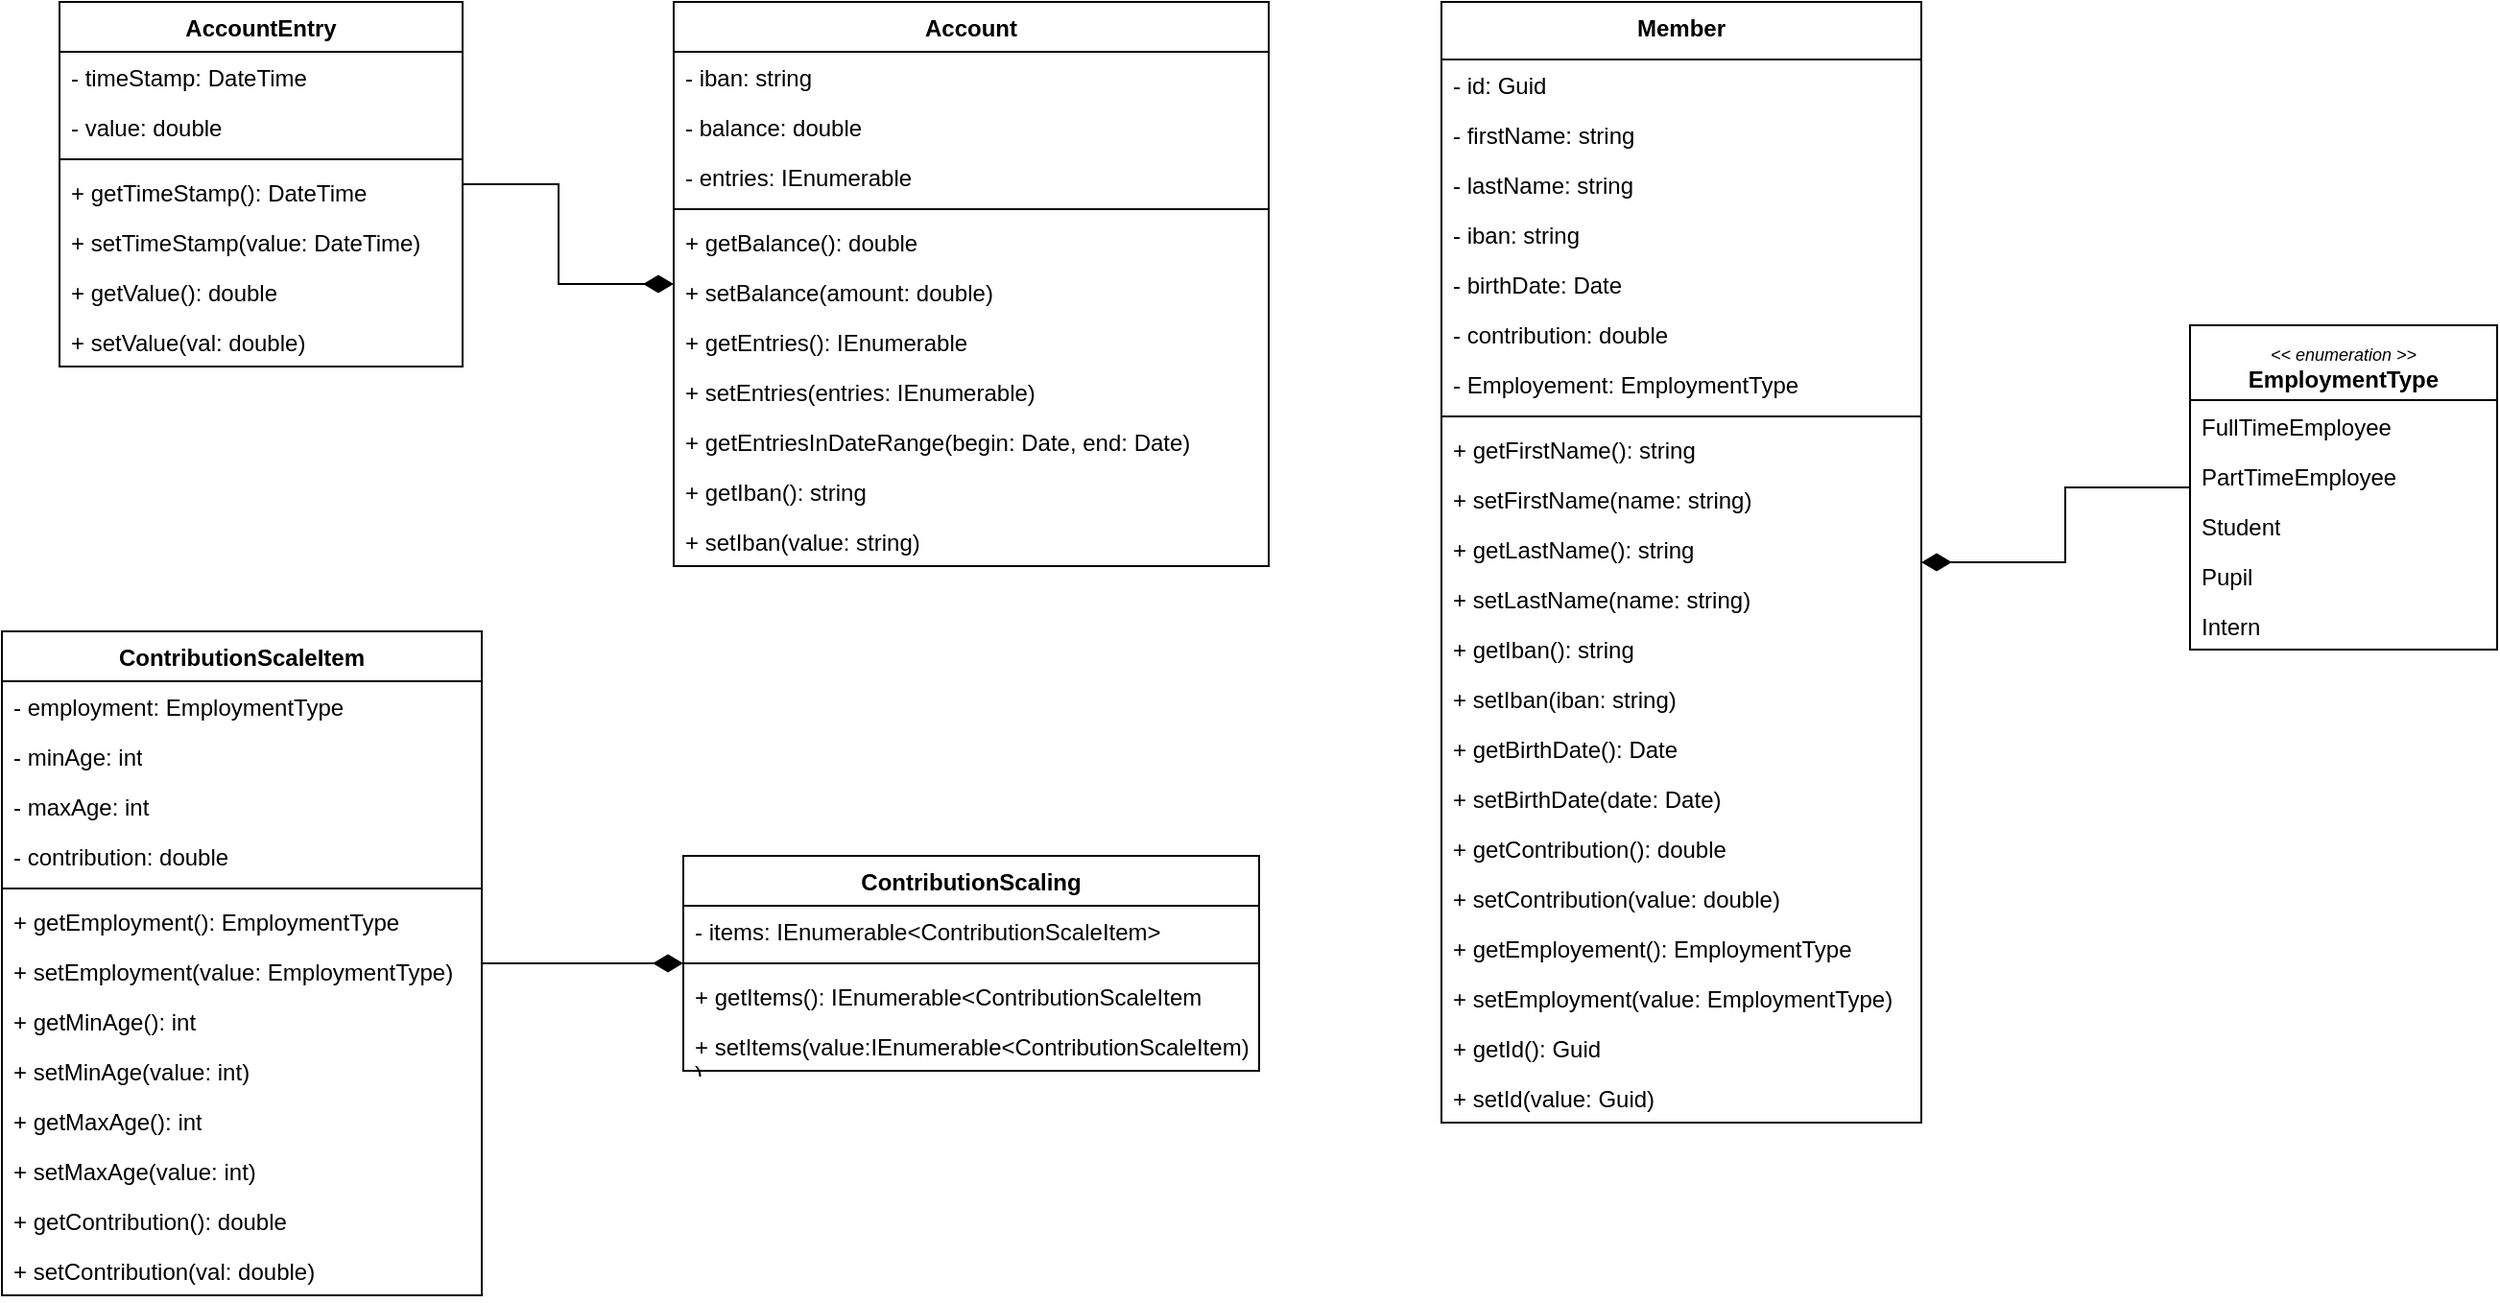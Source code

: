 <mxfile version="22.1.16" type="device">
  <diagram name="Page-1" id="3UGfqpSkEmoeIo3SocfT">
    <mxGraphModel dx="1816" dy="514" grid="1" gridSize="10" guides="1" tooltips="1" connect="1" arrows="1" fold="1" page="1" pageScale="1" pageWidth="827" pageHeight="1169" math="0" shadow="0">
      <root>
        <mxCell id="0" />
        <mxCell id="1" parent="0" />
        <mxCell id="c9hrzuOqn92rKUBjG_E1-17" value="Member" style="swimlane;fontStyle=1;align=center;verticalAlign=top;childLayout=stackLayout;horizontal=1;startSize=30;horizontalStack=0;resizeParent=1;resizeParentMax=0;resizeLast=0;collapsible=1;marginBottom=0;whiteSpace=wrap;html=1;" parent="1" vertex="1">
          <mxGeometry x="190" y="140" width="250" height="584" as="geometry">
            <mxRectangle x="334" y="240" width="70" height="30" as="alternateBounds" />
          </mxGeometry>
        </mxCell>
        <mxCell id="THmzbvR01mty7QHqaG7T-1" value="- id: Guid" style="text;strokeColor=none;fillColor=none;align=left;verticalAlign=top;spacingLeft=4;spacingRight=4;overflow=hidden;rotatable=0;points=[[0,0.5],[1,0.5]];portConstraint=eastwest;whiteSpace=wrap;html=1;" parent="c9hrzuOqn92rKUBjG_E1-17" vertex="1">
          <mxGeometry y="30" width="250" height="26" as="geometry" />
        </mxCell>
        <mxCell id="c9hrzuOqn92rKUBjG_E1-18" value="- firstName: string" style="text;strokeColor=none;fillColor=none;align=left;verticalAlign=top;spacingLeft=4;spacingRight=4;overflow=hidden;rotatable=0;points=[[0,0.5],[1,0.5]];portConstraint=eastwest;whiteSpace=wrap;html=1;" parent="c9hrzuOqn92rKUBjG_E1-17" vertex="1">
          <mxGeometry y="56" width="250" height="26" as="geometry" />
        </mxCell>
        <mxCell id="c9hrzuOqn92rKUBjG_E1-25" value="- lastName: string" style="text;strokeColor=none;fillColor=none;align=left;verticalAlign=top;spacingLeft=4;spacingRight=4;overflow=hidden;rotatable=0;points=[[0,0.5],[1,0.5]];portConstraint=eastwest;whiteSpace=wrap;html=1;" parent="c9hrzuOqn92rKUBjG_E1-17" vertex="1">
          <mxGeometry y="82" width="250" height="26" as="geometry" />
        </mxCell>
        <mxCell id="c9hrzuOqn92rKUBjG_E1-26" value="- iban: string" style="text;strokeColor=none;fillColor=none;align=left;verticalAlign=top;spacingLeft=4;spacingRight=4;overflow=hidden;rotatable=0;points=[[0,0.5],[1,0.5]];portConstraint=eastwest;whiteSpace=wrap;html=1;" parent="c9hrzuOqn92rKUBjG_E1-17" vertex="1">
          <mxGeometry y="108" width="250" height="26" as="geometry" />
        </mxCell>
        <mxCell id="c9hrzuOqn92rKUBjG_E1-29" value="- birthDate: Date" style="text;strokeColor=none;fillColor=none;align=left;verticalAlign=top;spacingLeft=4;spacingRight=4;overflow=hidden;rotatable=0;points=[[0,0.5],[1,0.5]];portConstraint=eastwest;whiteSpace=wrap;html=1;" parent="c9hrzuOqn92rKUBjG_E1-17" vertex="1">
          <mxGeometry y="134" width="250" height="26" as="geometry" />
        </mxCell>
        <mxCell id="VNLOEZIUipvBL4JHx6kv-1" value="- contribution: double" style="text;strokeColor=none;fillColor=none;align=left;verticalAlign=top;spacingLeft=4;spacingRight=4;overflow=hidden;rotatable=0;points=[[0,0.5],[1,0.5]];portConstraint=eastwest;whiteSpace=wrap;html=1;" parent="c9hrzuOqn92rKUBjG_E1-17" vertex="1">
          <mxGeometry y="160" width="250" height="26" as="geometry" />
        </mxCell>
        <mxCell id="JQuOyQ6E8V43TqgNk2PF-10" value="- Employement: EmploymentType" style="text;strokeColor=none;fillColor=none;align=left;verticalAlign=top;spacingLeft=4;spacingRight=4;overflow=hidden;rotatable=0;points=[[0,0.5],[1,0.5]];portConstraint=eastwest;whiteSpace=wrap;html=1;" parent="c9hrzuOqn92rKUBjG_E1-17" vertex="1">
          <mxGeometry y="186" width="250" height="26" as="geometry" />
        </mxCell>
        <mxCell id="c9hrzuOqn92rKUBjG_E1-19" value="" style="line;strokeWidth=1;fillColor=none;align=left;verticalAlign=middle;spacingTop=-1;spacingLeft=3;spacingRight=3;rotatable=0;labelPosition=right;points=[];portConstraint=eastwest;strokeColor=inherit;" parent="c9hrzuOqn92rKUBjG_E1-17" vertex="1">
          <mxGeometry y="212" width="250" height="8" as="geometry" />
        </mxCell>
        <mxCell id="c9hrzuOqn92rKUBjG_E1-20" value="+ getFirstName(): string" style="text;strokeColor=none;fillColor=none;align=left;verticalAlign=top;spacingLeft=4;spacingRight=4;overflow=hidden;rotatable=0;points=[[0,0.5],[1,0.5]];portConstraint=eastwest;whiteSpace=wrap;html=1;" parent="c9hrzuOqn92rKUBjG_E1-17" vertex="1">
          <mxGeometry y="220" width="250" height="26" as="geometry" />
        </mxCell>
        <mxCell id="c9hrzuOqn92rKUBjG_E1-66" value="+ setFirstName(name: string)" style="text;strokeColor=none;fillColor=none;align=left;verticalAlign=top;spacingLeft=4;spacingRight=4;overflow=hidden;rotatable=0;points=[[0,0.5],[1,0.5]];portConstraint=eastwest;whiteSpace=wrap;html=1;" parent="c9hrzuOqn92rKUBjG_E1-17" vertex="1">
          <mxGeometry y="246" width="250" height="26" as="geometry" />
        </mxCell>
        <mxCell id="c9hrzuOqn92rKUBjG_E1-67" value="+ getLastName(): string" style="text;strokeColor=none;fillColor=none;align=left;verticalAlign=top;spacingLeft=4;spacingRight=4;overflow=hidden;rotatable=0;points=[[0,0.5],[1,0.5]];portConstraint=eastwest;whiteSpace=wrap;html=1;" parent="c9hrzuOqn92rKUBjG_E1-17" vertex="1">
          <mxGeometry y="272" width="250" height="26" as="geometry" />
        </mxCell>
        <mxCell id="c9hrzuOqn92rKUBjG_E1-68" value="+ setLastName(name: string)" style="text;strokeColor=none;fillColor=none;align=left;verticalAlign=top;spacingLeft=4;spacingRight=4;overflow=hidden;rotatable=0;points=[[0,0.5],[1,0.5]];portConstraint=eastwest;whiteSpace=wrap;html=1;" parent="c9hrzuOqn92rKUBjG_E1-17" vertex="1">
          <mxGeometry y="298" width="250" height="26" as="geometry" />
        </mxCell>
        <mxCell id="c9hrzuOqn92rKUBjG_E1-69" value="+ getIban(): string" style="text;strokeColor=none;fillColor=none;align=left;verticalAlign=top;spacingLeft=4;spacingRight=4;overflow=hidden;rotatable=0;points=[[0,0.5],[1,0.5]];portConstraint=eastwest;whiteSpace=wrap;html=1;" parent="c9hrzuOqn92rKUBjG_E1-17" vertex="1">
          <mxGeometry y="324" width="250" height="26" as="geometry" />
        </mxCell>
        <mxCell id="c9hrzuOqn92rKUBjG_E1-70" value="+ setIban(iban: string)" style="text;strokeColor=none;fillColor=none;align=left;verticalAlign=top;spacingLeft=4;spacingRight=4;overflow=hidden;rotatable=0;points=[[0,0.5],[1,0.5]];portConstraint=eastwest;whiteSpace=wrap;html=1;" parent="c9hrzuOqn92rKUBjG_E1-17" vertex="1">
          <mxGeometry y="350" width="250" height="26" as="geometry" />
        </mxCell>
        <mxCell id="c9hrzuOqn92rKUBjG_E1-71" value="+ getBirthDate(): Date" style="text;strokeColor=none;fillColor=none;align=left;verticalAlign=top;spacingLeft=4;spacingRight=4;overflow=hidden;rotatable=0;points=[[0,0.5],[1,0.5]];portConstraint=eastwest;whiteSpace=wrap;html=1;" parent="c9hrzuOqn92rKUBjG_E1-17" vertex="1">
          <mxGeometry y="376" width="250" height="26" as="geometry" />
        </mxCell>
        <mxCell id="c9hrzuOqn92rKUBjG_E1-72" value="+ setBirthDate(date: Date)" style="text;strokeColor=none;fillColor=none;align=left;verticalAlign=top;spacingLeft=4;spacingRight=4;overflow=hidden;rotatable=0;points=[[0,0.5],[1,0.5]];portConstraint=eastwest;whiteSpace=wrap;html=1;" parent="c9hrzuOqn92rKUBjG_E1-17" vertex="1">
          <mxGeometry y="402" width="250" height="26" as="geometry" />
        </mxCell>
        <mxCell id="c9hrzuOqn92rKUBjG_E1-73" value="+ getContribution(): double" style="text;strokeColor=none;fillColor=none;align=left;verticalAlign=top;spacingLeft=4;spacingRight=4;overflow=hidden;rotatable=0;points=[[0,0.5],[1,0.5]];portConstraint=eastwest;whiteSpace=wrap;html=1;" parent="c9hrzuOqn92rKUBjG_E1-17" vertex="1">
          <mxGeometry y="428" width="250" height="26" as="geometry" />
        </mxCell>
        <mxCell id="JQuOyQ6E8V43TqgNk2PF-1" value="+ setContribution(value: double)" style="text;strokeColor=none;fillColor=none;align=left;verticalAlign=top;spacingLeft=4;spacingRight=4;overflow=hidden;rotatable=0;points=[[0,0.5],[1,0.5]];portConstraint=eastwest;whiteSpace=wrap;html=1;" parent="c9hrzuOqn92rKUBjG_E1-17" vertex="1">
          <mxGeometry y="454" width="250" height="26" as="geometry" />
        </mxCell>
        <mxCell id="JQuOyQ6E8V43TqgNk2PF-13" value="+ getEmployement(): EmploymentType" style="text;strokeColor=none;fillColor=none;align=left;verticalAlign=top;spacingLeft=4;spacingRight=4;overflow=hidden;rotatable=0;points=[[0,0.5],[1,0.5]];portConstraint=eastwest;whiteSpace=wrap;html=1;" parent="c9hrzuOqn92rKUBjG_E1-17" vertex="1">
          <mxGeometry y="480" width="250" height="26" as="geometry" />
        </mxCell>
        <mxCell id="JQuOyQ6E8V43TqgNk2PF-14" value="+ setEmployment(value: EmploymentType)" style="text;strokeColor=none;fillColor=none;align=left;verticalAlign=top;spacingLeft=4;spacingRight=4;overflow=hidden;rotatable=0;points=[[0,0.5],[1,0.5]];portConstraint=eastwest;whiteSpace=wrap;html=1;" parent="c9hrzuOqn92rKUBjG_E1-17" vertex="1">
          <mxGeometry y="506" width="250" height="26" as="geometry" />
        </mxCell>
        <mxCell id="THmzbvR01mty7QHqaG7T-3" value="+ getId(): Guid" style="text;strokeColor=none;fillColor=none;align=left;verticalAlign=top;spacingLeft=4;spacingRight=4;overflow=hidden;rotatable=0;points=[[0,0.5],[1,0.5]];portConstraint=eastwest;whiteSpace=wrap;html=1;" parent="c9hrzuOqn92rKUBjG_E1-17" vertex="1">
          <mxGeometry y="532" width="250" height="26" as="geometry" />
        </mxCell>
        <mxCell id="THmzbvR01mty7QHqaG7T-2" value="+ setId(value: Guid)" style="text;strokeColor=none;fillColor=none;align=left;verticalAlign=top;spacingLeft=4;spacingRight=4;overflow=hidden;rotatable=0;points=[[0,0.5],[1,0.5]];portConstraint=eastwest;whiteSpace=wrap;html=1;" parent="c9hrzuOqn92rKUBjG_E1-17" vertex="1">
          <mxGeometry y="558" width="250" height="26" as="geometry" />
        </mxCell>
        <mxCell id="c9hrzuOqn92rKUBjG_E1-79" value="Account" style="swimlane;fontStyle=1;align=center;verticalAlign=top;childLayout=stackLayout;horizontal=1;startSize=26;horizontalStack=0;resizeParent=1;resizeParentMax=0;resizeLast=0;collapsible=1;marginBottom=0;whiteSpace=wrap;html=1;" parent="1" vertex="1">
          <mxGeometry x="-210" y="140" width="310" height="294" as="geometry">
            <mxRectangle x="334" y="240" width="70" height="30" as="alternateBounds" />
          </mxGeometry>
        </mxCell>
        <mxCell id="4D_gzZ1hdatRKmwy4v0Z-1" value="- iban: string" style="text;strokeColor=none;fillColor=none;align=left;verticalAlign=top;spacingLeft=4;spacingRight=4;overflow=hidden;rotatable=0;points=[[0,0.5],[1,0.5]];portConstraint=eastwest;whiteSpace=wrap;html=1;" parent="c9hrzuOqn92rKUBjG_E1-79" vertex="1">
          <mxGeometry y="26" width="310" height="26" as="geometry" />
        </mxCell>
        <mxCell id="c9hrzuOqn92rKUBjG_E1-80" value="- balance: double" style="text;strokeColor=none;fillColor=none;align=left;verticalAlign=top;spacingLeft=4;spacingRight=4;overflow=hidden;rotatable=0;points=[[0,0.5],[1,0.5]];portConstraint=eastwest;whiteSpace=wrap;html=1;" parent="c9hrzuOqn92rKUBjG_E1-79" vertex="1">
          <mxGeometry y="52" width="310" height="26" as="geometry" />
        </mxCell>
        <mxCell id="JQuOyQ6E8V43TqgNk2PF-25" value="- entries: IEnumerable" style="text;strokeColor=none;fillColor=none;align=left;verticalAlign=top;spacingLeft=4;spacingRight=4;overflow=hidden;rotatable=0;points=[[0,0.5],[1,0.5]];portConstraint=eastwest;whiteSpace=wrap;html=1;" parent="c9hrzuOqn92rKUBjG_E1-79" vertex="1">
          <mxGeometry y="78" width="310" height="26" as="geometry" />
        </mxCell>
        <mxCell id="c9hrzuOqn92rKUBjG_E1-81" value="" style="line;strokeWidth=1;fillColor=none;align=left;verticalAlign=middle;spacingTop=-1;spacingLeft=3;spacingRight=3;rotatable=0;labelPosition=right;points=[];portConstraint=eastwest;strokeColor=inherit;" parent="c9hrzuOqn92rKUBjG_E1-79" vertex="1">
          <mxGeometry y="104" width="310" height="8" as="geometry" />
        </mxCell>
        <mxCell id="c9hrzuOqn92rKUBjG_E1-82" value="+ getBalance(): double" style="text;strokeColor=none;fillColor=none;align=left;verticalAlign=top;spacingLeft=4;spacingRight=4;overflow=hidden;rotatable=0;points=[[0,0.5],[1,0.5]];portConstraint=eastwest;whiteSpace=wrap;html=1;" parent="c9hrzuOqn92rKUBjG_E1-79" vertex="1">
          <mxGeometry y="112" width="310" height="26" as="geometry" />
        </mxCell>
        <mxCell id="c9hrzuOqn92rKUBjG_E1-83" value="+ setBalance(amount: double)" style="text;strokeColor=none;fillColor=none;align=left;verticalAlign=top;spacingLeft=4;spacingRight=4;overflow=hidden;rotatable=0;points=[[0,0.5],[1,0.5]];portConstraint=eastwest;whiteSpace=wrap;html=1;" parent="c9hrzuOqn92rKUBjG_E1-79" vertex="1">
          <mxGeometry y="138" width="310" height="26" as="geometry" />
        </mxCell>
        <mxCell id="JQuOyQ6E8V43TqgNk2PF-26" value="+ getEntries(): IEnumerable" style="text;strokeColor=none;fillColor=none;align=left;verticalAlign=top;spacingLeft=4;spacingRight=4;overflow=hidden;rotatable=0;points=[[0,0.5],[1,0.5]];portConstraint=eastwest;whiteSpace=wrap;html=1;" parent="c9hrzuOqn92rKUBjG_E1-79" vertex="1">
          <mxGeometry y="164" width="310" height="26" as="geometry" />
        </mxCell>
        <mxCell id="JQuOyQ6E8V43TqgNk2PF-27" value="+ setEntries(entries: IEnumerable)" style="text;strokeColor=none;fillColor=none;align=left;verticalAlign=top;spacingLeft=4;spacingRight=4;overflow=hidden;rotatable=0;points=[[0,0.5],[1,0.5]];portConstraint=eastwest;whiteSpace=wrap;html=1;" parent="c9hrzuOqn92rKUBjG_E1-79" vertex="1">
          <mxGeometry y="190" width="310" height="26" as="geometry" />
        </mxCell>
        <mxCell id="c9hrzuOqn92rKUBjG_E1-84" value="+ getEntriesInDateRange(begin: Date, end: Date)" style="text;strokeColor=none;fillColor=none;align=left;verticalAlign=top;spacingLeft=4;spacingRight=4;overflow=hidden;rotatable=0;points=[[0,0.5],[1,0.5]];portConstraint=eastwest;whiteSpace=wrap;html=1;" parent="c9hrzuOqn92rKUBjG_E1-79" vertex="1">
          <mxGeometry y="216" width="310" height="26" as="geometry" />
        </mxCell>
        <mxCell id="4D_gzZ1hdatRKmwy4v0Z-2" value="+ getIban(): string" style="text;strokeColor=none;fillColor=none;align=left;verticalAlign=top;spacingLeft=4;spacingRight=4;overflow=hidden;rotatable=0;points=[[0,0.5],[1,0.5]];portConstraint=eastwest;whiteSpace=wrap;html=1;" parent="c9hrzuOqn92rKUBjG_E1-79" vertex="1">
          <mxGeometry y="242" width="310" height="26" as="geometry" />
        </mxCell>
        <mxCell id="4D_gzZ1hdatRKmwy4v0Z-3" value="+ setIban(value: string)" style="text;strokeColor=none;fillColor=none;align=left;verticalAlign=top;spacingLeft=4;spacingRight=4;overflow=hidden;rotatable=0;points=[[0,0.5],[1,0.5]];portConstraint=eastwest;whiteSpace=wrap;html=1;" parent="c9hrzuOqn92rKUBjG_E1-79" vertex="1">
          <mxGeometry y="268" width="310" height="26" as="geometry" />
        </mxCell>
        <mxCell id="JQuOyQ6E8V43TqgNk2PF-2" value="&lt;i style=&quot;border-color: var(--border-color); font-size: 9px; font-weight: 400;&quot;&gt;&amp;lt;&amp;lt; enumeration &amp;gt;&amp;gt;&lt;/i&gt;&lt;br&gt;EmploymentType" style="swimlane;fontStyle=1;align=center;verticalAlign=top;childLayout=stackLayout;horizontal=1;startSize=39;horizontalStack=0;resizeParent=1;resizeParentMax=0;resizeLast=0;collapsible=1;marginBottom=0;whiteSpace=wrap;html=1;" parent="1" vertex="1">
          <mxGeometry x="580" y="308.5" width="160" height="169" as="geometry">
            <mxRectangle x="334" y="240" width="70" height="30" as="alternateBounds" />
          </mxGeometry>
        </mxCell>
        <mxCell id="JQuOyQ6E8V43TqgNk2PF-6" value="FullTimeEmployee" style="text;strokeColor=none;fillColor=none;align=left;verticalAlign=top;spacingLeft=4;spacingRight=4;overflow=hidden;rotatable=0;points=[[0,0.5],[1,0.5]];portConstraint=eastwest;whiteSpace=wrap;html=1;" parent="JQuOyQ6E8V43TqgNk2PF-2" vertex="1">
          <mxGeometry y="39" width="160" height="26" as="geometry" />
        </mxCell>
        <mxCell id="JQuOyQ6E8V43TqgNk2PF-7" value="PartTimeEmployee" style="text;strokeColor=none;fillColor=none;align=left;verticalAlign=top;spacingLeft=4;spacingRight=4;overflow=hidden;rotatable=0;points=[[0,0.5],[1,0.5]];portConstraint=eastwest;whiteSpace=wrap;html=1;" parent="JQuOyQ6E8V43TqgNk2PF-2" vertex="1">
          <mxGeometry y="65" width="160" height="26" as="geometry" />
        </mxCell>
        <mxCell id="JQuOyQ6E8V43TqgNk2PF-3" value="Student" style="text;strokeColor=none;fillColor=none;align=left;verticalAlign=top;spacingLeft=4;spacingRight=4;overflow=hidden;rotatable=0;points=[[0,0.5],[1,0.5]];portConstraint=eastwest;whiteSpace=wrap;html=1;" parent="JQuOyQ6E8V43TqgNk2PF-2" vertex="1">
          <mxGeometry y="91" width="160" height="26" as="geometry" />
        </mxCell>
        <mxCell id="JQuOyQ6E8V43TqgNk2PF-8" value="Pupil" style="text;strokeColor=none;fillColor=none;align=left;verticalAlign=top;spacingLeft=4;spacingRight=4;overflow=hidden;rotatable=0;points=[[0,0.5],[1,0.5]];portConstraint=eastwest;whiteSpace=wrap;html=1;" parent="JQuOyQ6E8V43TqgNk2PF-2" vertex="1">
          <mxGeometry y="117" width="160" height="26" as="geometry" />
        </mxCell>
        <mxCell id="JQuOyQ6E8V43TqgNk2PF-9" value="Intern" style="text;strokeColor=none;fillColor=none;align=left;verticalAlign=top;spacingLeft=4;spacingRight=4;overflow=hidden;rotatable=0;points=[[0,0.5],[1,0.5]];portConstraint=eastwest;whiteSpace=wrap;html=1;" parent="JQuOyQ6E8V43TqgNk2PF-2" vertex="1">
          <mxGeometry y="143" width="160" height="26" as="geometry" />
        </mxCell>
        <mxCell id="JQuOyQ6E8V43TqgNk2PF-12" value="" style="edgeStyle=orthogonalEdgeStyle;rounded=0;orthogonalLoop=1;jettySize=auto;html=1;startArrow=diamondThin;startFill=1;endArrow=none;endFill=0;strokeWidth=1;startSize=13;sourcePerimeterSpacing=0;" parent="1" source="c9hrzuOqn92rKUBjG_E1-17" target="JQuOyQ6E8V43TqgNk2PF-2" edge="1">
          <mxGeometry relative="1" as="geometry">
            <mxPoint x="530" y="350" as="sourcePoint" />
            <mxPoint x="646" y="171" as="targetPoint" />
          </mxGeometry>
        </mxCell>
        <mxCell id="JQuOyQ6E8V43TqgNk2PF-28" style="rounded=0;orthogonalLoop=1;jettySize=auto;html=1;endArrow=diamondThin;endFill=1;startSize=6;endSize=13;edgeStyle=orthogonalEdgeStyle;" parent="1" source="JQuOyQ6E8V43TqgNk2PF-16" target="c9hrzuOqn92rKUBjG_E1-79" edge="1">
          <mxGeometry relative="1" as="geometry">
            <mxPoint x="-230" y="130" as="targetPoint" />
          </mxGeometry>
        </mxCell>
        <mxCell id="JQuOyQ6E8V43TqgNk2PF-16" value="AccountEntry" style="swimlane;fontStyle=1;align=center;verticalAlign=top;childLayout=stackLayout;horizontal=1;startSize=26;horizontalStack=0;resizeParent=1;resizeParentMax=0;resizeLast=0;collapsible=1;marginBottom=0;whiteSpace=wrap;html=1;" parent="1" vertex="1">
          <mxGeometry x="-530" y="140" width="210" height="190" as="geometry">
            <mxRectangle x="334" y="240" width="70" height="30" as="alternateBounds" />
          </mxGeometry>
        </mxCell>
        <mxCell id="JQuOyQ6E8V43TqgNk2PF-17" value="- timeStamp: DateTime" style="text;strokeColor=none;fillColor=none;align=left;verticalAlign=top;spacingLeft=4;spacingRight=4;overflow=hidden;rotatable=0;points=[[0,0.5],[1,0.5]];portConstraint=eastwest;whiteSpace=wrap;html=1;" parent="JQuOyQ6E8V43TqgNk2PF-16" vertex="1">
          <mxGeometry y="26" width="210" height="26" as="geometry" />
        </mxCell>
        <mxCell id="JQuOyQ6E8V43TqgNk2PF-22" value="- value: double" style="text;strokeColor=none;fillColor=none;align=left;verticalAlign=top;spacingLeft=4;spacingRight=4;overflow=hidden;rotatable=0;points=[[0,0.5],[1,0.5]];portConstraint=eastwest;whiteSpace=wrap;html=1;" parent="JQuOyQ6E8V43TqgNk2PF-16" vertex="1">
          <mxGeometry y="52" width="210" height="26" as="geometry" />
        </mxCell>
        <mxCell id="JQuOyQ6E8V43TqgNk2PF-18" value="" style="line;strokeWidth=1;fillColor=none;align=left;verticalAlign=middle;spacingTop=-1;spacingLeft=3;spacingRight=3;rotatable=0;labelPosition=right;points=[];portConstraint=eastwest;strokeColor=inherit;" parent="JQuOyQ6E8V43TqgNk2PF-16" vertex="1">
          <mxGeometry y="78" width="210" height="8" as="geometry" />
        </mxCell>
        <mxCell id="JQuOyQ6E8V43TqgNk2PF-19" value="+ getTimeStamp(): DateTime" style="text;strokeColor=none;fillColor=none;align=left;verticalAlign=top;spacingLeft=4;spacingRight=4;overflow=hidden;rotatable=0;points=[[0,0.5],[1,0.5]];portConstraint=eastwest;whiteSpace=wrap;html=1;" parent="JQuOyQ6E8V43TqgNk2PF-16" vertex="1">
          <mxGeometry y="86" width="210" height="26" as="geometry" />
        </mxCell>
        <mxCell id="JQuOyQ6E8V43TqgNk2PF-20" value="+ setTimeStamp(value: DateTime)" style="text;strokeColor=none;fillColor=none;align=left;verticalAlign=top;spacingLeft=4;spacingRight=4;overflow=hidden;rotatable=0;points=[[0,0.5],[1,0.5]];portConstraint=eastwest;whiteSpace=wrap;html=1;" parent="JQuOyQ6E8V43TqgNk2PF-16" vertex="1">
          <mxGeometry y="112" width="210" height="26" as="geometry" />
        </mxCell>
        <mxCell id="JQuOyQ6E8V43TqgNk2PF-23" value="+ getValue(): double" style="text;strokeColor=none;fillColor=none;align=left;verticalAlign=top;spacingLeft=4;spacingRight=4;overflow=hidden;rotatable=0;points=[[0,0.5],[1,0.5]];portConstraint=eastwest;whiteSpace=wrap;html=1;" parent="JQuOyQ6E8V43TqgNk2PF-16" vertex="1">
          <mxGeometry y="138" width="210" height="26" as="geometry" />
        </mxCell>
        <mxCell id="JQuOyQ6E8V43TqgNk2PF-24" value="+ setValue(val: double)" style="text;strokeColor=none;fillColor=none;align=left;verticalAlign=top;spacingLeft=4;spacingRight=4;overflow=hidden;rotatable=0;points=[[0,0.5],[1,0.5]];portConstraint=eastwest;whiteSpace=wrap;html=1;" parent="JQuOyQ6E8V43TqgNk2PF-16" vertex="1">
          <mxGeometry y="164" width="210" height="26" as="geometry" />
        </mxCell>
        <mxCell id="1lLJXOfL9tOg2-2iBOra-22" style="edgeStyle=orthogonalEdgeStyle;rounded=0;orthogonalLoop=1;jettySize=auto;html=1;endArrow=diamondThin;endFill=1;startSize=6;endSize=13;" edge="1" parent="1" source="1lLJXOfL9tOg2-2iBOra-1" target="1lLJXOfL9tOg2-2iBOra-17">
          <mxGeometry relative="1" as="geometry" />
        </mxCell>
        <mxCell id="1lLJXOfL9tOg2-2iBOra-1" value="ContributionScaleItem" style="swimlane;fontStyle=1;align=center;verticalAlign=top;childLayout=stackLayout;horizontal=1;startSize=26;horizontalStack=0;resizeParent=1;resizeParentMax=0;resizeLast=0;collapsible=1;marginBottom=0;whiteSpace=wrap;html=1;" vertex="1" parent="1">
          <mxGeometry x="-560" y="468" width="250" height="346" as="geometry">
            <mxRectangle x="334" y="240" width="70" height="30" as="alternateBounds" />
          </mxGeometry>
        </mxCell>
        <mxCell id="1lLJXOfL9tOg2-2iBOra-2" value="- employment: EmploymentType" style="text;strokeColor=none;fillColor=none;align=left;verticalAlign=top;spacingLeft=4;spacingRight=4;overflow=hidden;rotatable=0;points=[[0,0.5],[1,0.5]];portConstraint=eastwest;whiteSpace=wrap;html=1;" vertex="1" parent="1lLJXOfL9tOg2-2iBOra-1">
          <mxGeometry y="26" width="250" height="26" as="geometry" />
        </mxCell>
        <mxCell id="1lLJXOfL9tOg2-2iBOra-5" value="- minAge: int" style="text;strokeColor=none;fillColor=none;align=left;verticalAlign=top;spacingLeft=4;spacingRight=4;overflow=hidden;rotatable=0;points=[[0,0.5],[1,0.5]];portConstraint=eastwest;whiteSpace=wrap;html=1;" vertex="1" parent="1lLJXOfL9tOg2-2iBOra-1">
          <mxGeometry y="52" width="250" height="26" as="geometry" />
        </mxCell>
        <mxCell id="1lLJXOfL9tOg2-2iBOra-6" value="- maxAge: int" style="text;strokeColor=none;fillColor=none;align=left;verticalAlign=top;spacingLeft=4;spacingRight=4;overflow=hidden;rotatable=0;points=[[0,0.5],[1,0.5]];portConstraint=eastwest;whiteSpace=wrap;html=1;" vertex="1" parent="1lLJXOfL9tOg2-2iBOra-1">
          <mxGeometry y="78" width="250" height="26" as="geometry" />
        </mxCell>
        <mxCell id="1lLJXOfL9tOg2-2iBOra-14" value="- contribution: double" style="text;strokeColor=none;fillColor=none;align=left;verticalAlign=top;spacingLeft=4;spacingRight=4;overflow=hidden;rotatable=0;points=[[0,0.5],[1,0.5]];portConstraint=eastwest;whiteSpace=wrap;html=1;" vertex="1" parent="1lLJXOfL9tOg2-2iBOra-1">
          <mxGeometry y="104" width="250" height="26" as="geometry" />
        </mxCell>
        <mxCell id="1lLJXOfL9tOg2-2iBOra-3" value="" style="line;strokeWidth=1;fillColor=none;align=left;verticalAlign=middle;spacingTop=-1;spacingLeft=3;spacingRight=3;rotatable=0;labelPosition=right;points=[];portConstraint=eastwest;strokeColor=inherit;" vertex="1" parent="1lLJXOfL9tOg2-2iBOra-1">
          <mxGeometry y="130" width="250" height="8" as="geometry" />
        </mxCell>
        <mxCell id="1lLJXOfL9tOg2-2iBOra-4" value="+ getEmployment(): EmploymentType" style="text;strokeColor=none;fillColor=none;align=left;verticalAlign=top;spacingLeft=4;spacingRight=4;overflow=hidden;rotatable=0;points=[[0,0.5],[1,0.5]];portConstraint=eastwest;whiteSpace=wrap;html=1;" vertex="1" parent="1lLJXOfL9tOg2-2iBOra-1">
          <mxGeometry y="138" width="250" height="26" as="geometry" />
        </mxCell>
        <mxCell id="1lLJXOfL9tOg2-2iBOra-7" value="+ setEmployment(value: EmploymentType)" style="text;strokeColor=none;fillColor=none;align=left;verticalAlign=top;spacingLeft=4;spacingRight=4;overflow=hidden;rotatable=0;points=[[0,0.5],[1,0.5]];portConstraint=eastwest;whiteSpace=wrap;html=1;" vertex="1" parent="1lLJXOfL9tOg2-2iBOra-1">
          <mxGeometry y="164" width="250" height="26" as="geometry" />
        </mxCell>
        <mxCell id="1lLJXOfL9tOg2-2iBOra-8" value="+ getMinAge(): int" style="text;strokeColor=none;fillColor=none;align=left;verticalAlign=top;spacingLeft=4;spacingRight=4;overflow=hidden;rotatable=0;points=[[0,0.5],[1,0.5]];portConstraint=eastwest;whiteSpace=wrap;html=1;" vertex="1" parent="1lLJXOfL9tOg2-2iBOra-1">
          <mxGeometry y="190" width="250" height="26" as="geometry" />
        </mxCell>
        <mxCell id="1lLJXOfL9tOg2-2iBOra-9" value="+ setMinAge(value: int)" style="text;strokeColor=none;fillColor=none;align=left;verticalAlign=top;spacingLeft=4;spacingRight=4;overflow=hidden;rotatable=0;points=[[0,0.5],[1,0.5]];portConstraint=eastwest;whiteSpace=wrap;html=1;" vertex="1" parent="1lLJXOfL9tOg2-2iBOra-1">
          <mxGeometry y="216" width="250" height="26" as="geometry" />
        </mxCell>
        <mxCell id="1lLJXOfL9tOg2-2iBOra-12" value="+ getMaxAge(): int" style="text;strokeColor=none;fillColor=none;align=left;verticalAlign=top;spacingLeft=4;spacingRight=4;overflow=hidden;rotatable=0;points=[[0,0.5],[1,0.5]];portConstraint=eastwest;whiteSpace=wrap;html=1;" vertex="1" parent="1lLJXOfL9tOg2-2iBOra-1">
          <mxGeometry y="242" width="250" height="26" as="geometry" />
        </mxCell>
        <mxCell id="1lLJXOfL9tOg2-2iBOra-13" value="+ setMaxAge(value: int)" style="text;strokeColor=none;fillColor=none;align=left;verticalAlign=top;spacingLeft=4;spacingRight=4;overflow=hidden;rotatable=0;points=[[0,0.5],[1,0.5]];portConstraint=eastwest;whiteSpace=wrap;html=1;" vertex="1" parent="1lLJXOfL9tOg2-2iBOra-1">
          <mxGeometry y="268" width="250" height="26" as="geometry" />
        </mxCell>
        <mxCell id="1lLJXOfL9tOg2-2iBOra-15" value="+ getContribution(): double" style="text;strokeColor=none;fillColor=none;align=left;verticalAlign=top;spacingLeft=4;spacingRight=4;overflow=hidden;rotatable=0;points=[[0,0.5],[1,0.5]];portConstraint=eastwest;whiteSpace=wrap;html=1;" vertex="1" parent="1lLJXOfL9tOg2-2iBOra-1">
          <mxGeometry y="294" width="250" height="26" as="geometry" />
        </mxCell>
        <mxCell id="1lLJXOfL9tOg2-2iBOra-16" value="+ setContribution(val: double)" style="text;strokeColor=none;fillColor=none;align=left;verticalAlign=top;spacingLeft=4;spacingRight=4;overflow=hidden;rotatable=0;points=[[0,0.5],[1,0.5]];portConstraint=eastwest;whiteSpace=wrap;html=1;" vertex="1" parent="1lLJXOfL9tOg2-2iBOra-1">
          <mxGeometry y="320" width="250" height="26" as="geometry" />
        </mxCell>
        <mxCell id="1lLJXOfL9tOg2-2iBOra-17" value="ContributionScaling" style="swimlane;fontStyle=1;align=center;verticalAlign=top;childLayout=stackLayout;horizontal=1;startSize=26;horizontalStack=0;resizeParent=1;resizeParentMax=0;resizeLast=0;collapsible=1;marginBottom=0;whiteSpace=wrap;html=1;" vertex="1" parent="1">
          <mxGeometry x="-205" y="585" width="300" height="112" as="geometry">
            <mxRectangle x="334" y="240" width="70" height="30" as="alternateBounds" />
          </mxGeometry>
        </mxCell>
        <mxCell id="1lLJXOfL9tOg2-2iBOra-18" value="- items: IEnumerable&amp;lt;ContributionScaleItem&amp;gt;" style="text;strokeColor=none;fillColor=none;align=left;verticalAlign=top;spacingLeft=4;spacingRight=4;overflow=hidden;rotatable=0;points=[[0,0.5],[1,0.5]];portConstraint=eastwest;whiteSpace=wrap;html=1;" vertex="1" parent="1lLJXOfL9tOg2-2iBOra-17">
          <mxGeometry y="26" width="300" height="26" as="geometry" />
        </mxCell>
        <mxCell id="1lLJXOfL9tOg2-2iBOra-19" value="" style="line;strokeWidth=1;fillColor=none;align=left;verticalAlign=middle;spacingTop=-1;spacingLeft=3;spacingRight=3;rotatable=0;labelPosition=right;points=[];portConstraint=eastwest;strokeColor=inherit;" vertex="1" parent="1lLJXOfL9tOg2-2iBOra-17">
          <mxGeometry y="52" width="300" height="8" as="geometry" />
        </mxCell>
        <mxCell id="1lLJXOfL9tOg2-2iBOra-20" value="+ getItems(): IEnumerable&amp;lt;ContributionScaleItem" style="text;strokeColor=none;fillColor=none;align=left;verticalAlign=top;spacingLeft=4;spacingRight=4;overflow=hidden;rotatable=0;points=[[0,0.5],[1,0.5]];portConstraint=eastwest;whiteSpace=wrap;html=1;" vertex="1" parent="1lLJXOfL9tOg2-2iBOra-17">
          <mxGeometry y="60" width="300" height="26" as="geometry" />
        </mxCell>
        <mxCell id="1lLJXOfL9tOg2-2iBOra-21" value="+ setItems(value:IEnumerable&amp;lt;ContributionScaleItem)&lt;br&gt;)" style="text;strokeColor=none;fillColor=none;align=left;verticalAlign=top;spacingLeft=4;spacingRight=4;overflow=hidden;rotatable=0;points=[[0,0.5],[1,0.5]];portConstraint=eastwest;whiteSpace=wrap;html=1;" vertex="1" parent="1lLJXOfL9tOg2-2iBOra-17">
          <mxGeometry y="86" width="300" height="26" as="geometry" />
        </mxCell>
      </root>
    </mxGraphModel>
  </diagram>
</mxfile>
